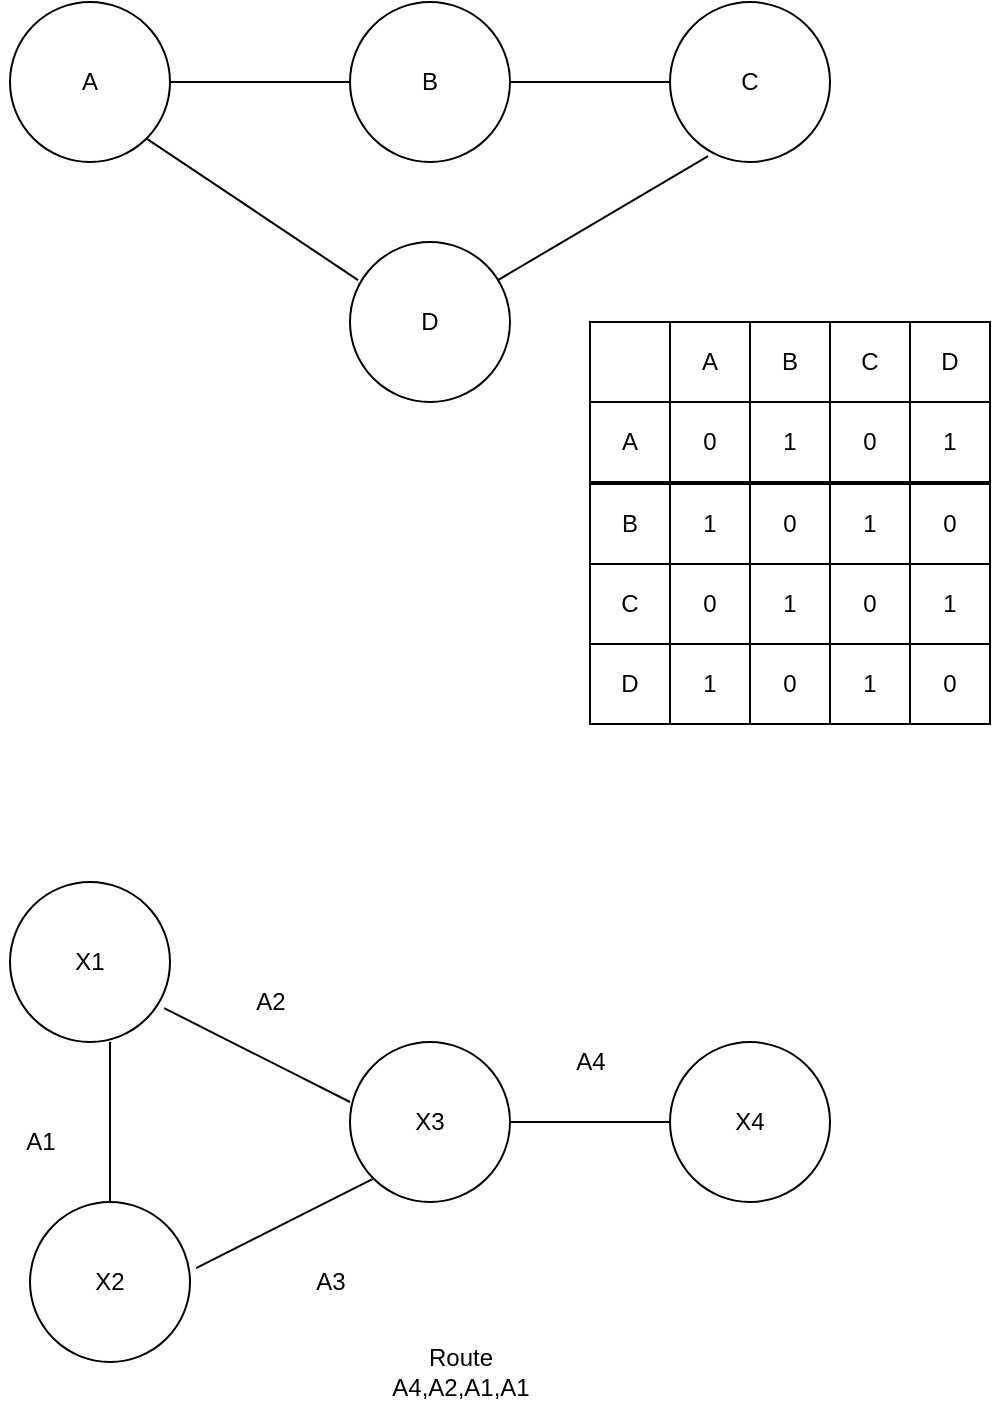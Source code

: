 <mxfile>
    <diagram id="icaKAC6N4vCA8h38Hqqx" name="Страница 1">
        <mxGraphModel dx="650" dy="357" grid="1" gridSize="10" guides="1" tooltips="1" connect="1" arrows="1" fold="1" page="1" pageScale="1" pageWidth="827" pageHeight="1169" math="0" shadow="0">
            <root>
                <mxCell id="0"/>
                <mxCell id="1" parent="0"/>
                <mxCell id="2" value="A" style="ellipse;whiteSpace=wrap;html=1;aspect=fixed;" vertex="1" parent="1">
                    <mxGeometry x="70" y="40" width="80" height="80" as="geometry"/>
                </mxCell>
                <mxCell id="4" value="B" style="ellipse;whiteSpace=wrap;html=1;aspect=fixed;" vertex="1" parent="1">
                    <mxGeometry x="240" y="40" width="80" height="80" as="geometry"/>
                </mxCell>
                <mxCell id="5" value="C" style="ellipse;whiteSpace=wrap;html=1;aspect=fixed;" vertex="1" parent="1">
                    <mxGeometry x="400" y="40" width="80" height="80" as="geometry"/>
                </mxCell>
                <mxCell id="6" value="D" style="ellipse;whiteSpace=wrap;html=1;aspect=fixed;" vertex="1" parent="1">
                    <mxGeometry x="240" y="160" width="80" height="80" as="geometry"/>
                </mxCell>
                <mxCell id="7" value="" style="endArrow=none;html=1;exitX=1;exitY=0.5;exitDx=0;exitDy=0;entryX=0;entryY=0.5;entryDx=0;entryDy=0;" edge="1" parent="1" source="2" target="4">
                    <mxGeometry width="50" height="50" relative="1" as="geometry">
                        <mxPoint x="240" y="190" as="sourcePoint"/>
                        <mxPoint x="290" y="140" as="targetPoint"/>
                    </mxGeometry>
                </mxCell>
                <mxCell id="8" value="" style="endArrow=none;html=1;exitX=1;exitY=0.5;exitDx=0;exitDy=0;entryX=0;entryY=0.5;entryDx=0;entryDy=0;" edge="1" parent="1" source="4" target="5">
                    <mxGeometry width="50" height="50" relative="1" as="geometry">
                        <mxPoint x="240" y="190" as="sourcePoint"/>
                        <mxPoint x="290" y="140" as="targetPoint"/>
                    </mxGeometry>
                </mxCell>
                <mxCell id="9" value="" style="endArrow=none;html=1;exitX=1;exitY=1;exitDx=0;exitDy=0;entryX=0.05;entryY=0.238;entryDx=0;entryDy=0;entryPerimeter=0;" edge="1" parent="1" source="2" target="6">
                    <mxGeometry width="50" height="50" relative="1" as="geometry">
                        <mxPoint x="240" y="190" as="sourcePoint"/>
                        <mxPoint x="290" y="140" as="targetPoint"/>
                    </mxGeometry>
                </mxCell>
                <mxCell id="10" value="" style="endArrow=none;html=1;entryX=0.238;entryY=0.963;entryDx=0;entryDy=0;entryPerimeter=0;exitX=0.925;exitY=0.238;exitDx=0;exitDy=0;exitPerimeter=0;" edge="1" parent="1" source="6" target="5">
                    <mxGeometry width="50" height="50" relative="1" as="geometry">
                        <mxPoint x="240" y="190" as="sourcePoint"/>
                        <mxPoint x="290" y="140" as="targetPoint"/>
                    </mxGeometry>
                </mxCell>
                <mxCell id="11" value="A" style="whiteSpace=wrap;html=1;aspect=fixed;" vertex="1" parent="1">
                    <mxGeometry x="400" y="200" width="40" height="40" as="geometry"/>
                </mxCell>
                <mxCell id="12" value="B" style="whiteSpace=wrap;html=1;aspect=fixed;" vertex="1" parent="1">
                    <mxGeometry x="440" y="200" width="40" height="40" as="geometry"/>
                </mxCell>
                <mxCell id="13" value="C" style="whiteSpace=wrap;html=1;aspect=fixed;" vertex="1" parent="1">
                    <mxGeometry x="480" y="200" width="40" height="40" as="geometry"/>
                </mxCell>
                <mxCell id="14" value="D" style="whiteSpace=wrap;html=1;aspect=fixed;" vertex="1" parent="1">
                    <mxGeometry x="520" y="200" width="40" height="40" as="geometry"/>
                </mxCell>
                <mxCell id="15" value="" style="whiteSpace=wrap;html=1;aspect=fixed;" vertex="1" parent="1">
                    <mxGeometry x="360" y="200" width="40" height="40" as="geometry"/>
                </mxCell>
                <mxCell id="16" value="A" style="whiteSpace=wrap;html=1;aspect=fixed;" vertex="1" parent="1">
                    <mxGeometry x="360" y="240" width="40" height="40" as="geometry"/>
                </mxCell>
                <mxCell id="18" value="0" style="whiteSpace=wrap;html=1;aspect=fixed;" vertex="1" parent="1">
                    <mxGeometry x="400" y="240" width="40" height="40" as="geometry"/>
                </mxCell>
                <mxCell id="19" value="1" style="whiteSpace=wrap;html=1;aspect=fixed;" vertex="1" parent="1">
                    <mxGeometry x="440" y="240" width="40" height="40" as="geometry"/>
                </mxCell>
                <mxCell id="20" value="0" style="whiteSpace=wrap;html=1;aspect=fixed;" vertex="1" parent="1">
                    <mxGeometry x="480" y="240" width="40" height="40" as="geometry"/>
                </mxCell>
                <mxCell id="21" value="1" style="whiteSpace=wrap;html=1;aspect=fixed;" vertex="1" parent="1">
                    <mxGeometry x="520" y="240" width="40" height="40" as="geometry"/>
                </mxCell>
                <mxCell id="23" value="1" style="whiteSpace=wrap;html=1;aspect=fixed;" vertex="1" parent="1">
                    <mxGeometry x="400" y="281" width="40" height="40" as="geometry"/>
                </mxCell>
                <mxCell id="24" value="0" style="whiteSpace=wrap;html=1;aspect=fixed;" vertex="1" parent="1">
                    <mxGeometry x="440" y="281" width="40" height="40" as="geometry"/>
                </mxCell>
                <mxCell id="25" value="1" style="whiteSpace=wrap;html=1;aspect=fixed;" vertex="1" parent="1">
                    <mxGeometry x="480" y="281" width="40" height="40" as="geometry"/>
                </mxCell>
                <mxCell id="26" value="0" style="whiteSpace=wrap;html=1;aspect=fixed;" vertex="1" parent="1">
                    <mxGeometry x="520" y="281" width="40" height="40" as="geometry"/>
                </mxCell>
                <mxCell id="27" value="B" style="whiteSpace=wrap;html=1;aspect=fixed;" vertex="1" parent="1">
                    <mxGeometry x="360" y="281" width="40" height="40" as="geometry"/>
                </mxCell>
                <mxCell id="33" value="C" style="whiteSpace=wrap;html=1;aspect=fixed;" vertex="1" parent="1">
                    <mxGeometry x="360" y="321" width="40" height="40" as="geometry"/>
                </mxCell>
                <mxCell id="54" value="0" style="whiteSpace=wrap;html=1;aspect=fixed;" vertex="1" parent="1">
                    <mxGeometry x="400" y="321" width="40" height="40" as="geometry"/>
                </mxCell>
                <mxCell id="55" value="1" style="whiteSpace=wrap;html=1;aspect=fixed;" vertex="1" parent="1">
                    <mxGeometry x="440" y="321" width="40" height="40" as="geometry"/>
                </mxCell>
                <mxCell id="56" value="0" style="whiteSpace=wrap;html=1;aspect=fixed;" vertex="1" parent="1">
                    <mxGeometry x="480" y="321" width="40" height="40" as="geometry"/>
                </mxCell>
                <mxCell id="57" value="1" style="whiteSpace=wrap;html=1;aspect=fixed;" vertex="1" parent="1">
                    <mxGeometry x="520" y="321" width="40" height="40" as="geometry"/>
                </mxCell>
                <mxCell id="58" value="D" style="whiteSpace=wrap;html=1;aspect=fixed;" vertex="1" parent="1">
                    <mxGeometry x="360" y="361" width="40" height="40" as="geometry"/>
                </mxCell>
                <mxCell id="59" value="1" style="whiteSpace=wrap;html=1;aspect=fixed;" vertex="1" parent="1">
                    <mxGeometry x="400" y="361" width="40" height="40" as="geometry"/>
                </mxCell>
                <mxCell id="60" value="0" style="whiteSpace=wrap;html=1;aspect=fixed;" vertex="1" parent="1">
                    <mxGeometry x="440" y="361" width="40" height="40" as="geometry"/>
                </mxCell>
                <mxCell id="61" value="1" style="whiteSpace=wrap;html=1;aspect=fixed;" vertex="1" parent="1">
                    <mxGeometry x="480" y="361" width="40" height="40" as="geometry"/>
                </mxCell>
                <mxCell id="62" value="0" style="whiteSpace=wrap;html=1;aspect=fixed;" vertex="1" parent="1">
                    <mxGeometry x="520" y="361" width="40" height="40" as="geometry"/>
                </mxCell>
                <mxCell id="63" value="Х1" style="ellipse;whiteSpace=wrap;html=1;aspect=fixed;" vertex="1" parent="1">
                    <mxGeometry x="70" y="480" width="80" height="80" as="geometry"/>
                </mxCell>
                <mxCell id="64" value="Х2" style="ellipse;whiteSpace=wrap;html=1;aspect=fixed;" vertex="1" parent="1">
                    <mxGeometry x="80" y="640" width="80" height="80" as="geometry"/>
                </mxCell>
                <mxCell id="65" value="Х3" style="ellipse;whiteSpace=wrap;html=1;aspect=fixed;" vertex="1" parent="1">
                    <mxGeometry x="240" y="560" width="80" height="80" as="geometry"/>
                </mxCell>
                <mxCell id="66" value="Х4" style="ellipse;whiteSpace=wrap;html=1;aspect=fixed;" vertex="1" parent="1">
                    <mxGeometry x="400" y="560" width="80" height="80" as="geometry"/>
                </mxCell>
                <mxCell id="67" value="" style="endArrow=none;html=1;entryX=0;entryY=0.5;entryDx=0;entryDy=0;exitX=1;exitY=0.5;exitDx=0;exitDy=0;" edge="1" parent="1" source="65" target="66">
                    <mxGeometry width="50" height="50" relative="1" as="geometry">
                        <mxPoint x="240" y="580" as="sourcePoint"/>
                        <mxPoint x="290" y="530" as="targetPoint"/>
                    </mxGeometry>
                </mxCell>
                <mxCell id="68" value="" style="endArrow=none;html=1;exitX=0;exitY=0.375;exitDx=0;exitDy=0;exitPerimeter=0;entryX=0.963;entryY=0.788;entryDx=0;entryDy=0;entryPerimeter=0;" edge="1" parent="1" source="65" target="63">
                    <mxGeometry width="50" height="50" relative="1" as="geometry">
                        <mxPoint x="240" y="580" as="sourcePoint"/>
                        <mxPoint x="290" y="530" as="targetPoint"/>
                    </mxGeometry>
                </mxCell>
                <mxCell id="69" value="" style="endArrow=none;html=1;exitX=0.5;exitY=0;exitDx=0;exitDy=0;entryX=0.625;entryY=1;entryDx=0;entryDy=0;entryPerimeter=0;" edge="1" parent="1" source="64" target="63">
                    <mxGeometry width="50" height="50" relative="1" as="geometry">
                        <mxPoint x="240" y="580" as="sourcePoint"/>
                        <mxPoint x="290" y="530" as="targetPoint"/>
                    </mxGeometry>
                </mxCell>
                <mxCell id="70" value="" style="endArrow=none;html=1;exitX=1.038;exitY=0.413;exitDx=0;exitDy=0;exitPerimeter=0;entryX=0;entryY=1;entryDx=0;entryDy=0;" edge="1" parent="1" source="64" target="65">
                    <mxGeometry width="50" height="50" relative="1" as="geometry">
                        <mxPoint x="240" y="580" as="sourcePoint"/>
                        <mxPoint x="290" y="530" as="targetPoint"/>
                    </mxGeometry>
                </mxCell>
                <mxCell id="71" value="А4" style="text;html=1;align=center;verticalAlign=middle;resizable=0;points=[];autosize=1;strokeColor=none;fillColor=none;" vertex="1" parent="1">
                    <mxGeometry x="340" y="555" width="40" height="30" as="geometry"/>
                </mxCell>
                <mxCell id="72" value="А3" style="text;html=1;align=center;verticalAlign=middle;resizable=0;points=[];autosize=1;strokeColor=none;fillColor=none;" vertex="1" parent="1">
                    <mxGeometry x="210" y="665" width="40" height="30" as="geometry"/>
                </mxCell>
                <mxCell id="73" value="А2" style="text;html=1;align=center;verticalAlign=middle;resizable=0;points=[];autosize=1;strokeColor=none;fillColor=none;" vertex="1" parent="1">
                    <mxGeometry x="180" y="525" width="40" height="30" as="geometry"/>
                </mxCell>
                <mxCell id="74" value="А1" style="text;html=1;align=center;verticalAlign=middle;resizable=0;points=[];autosize=1;strokeColor=none;fillColor=none;" vertex="1" parent="1">
                    <mxGeometry x="65" y="595" width="40" height="30" as="geometry"/>
                </mxCell>
                <mxCell id="75" value="Route&lt;br&gt;A4,A2,A1,A1" style="text;html=1;align=center;verticalAlign=middle;resizable=0;points=[];autosize=1;strokeColor=none;fillColor=none;" vertex="1" parent="1">
                    <mxGeometry x="250" y="705" width="90" height="40" as="geometry"/>
                </mxCell>
            </root>
        </mxGraphModel>
    </diagram>
</mxfile>